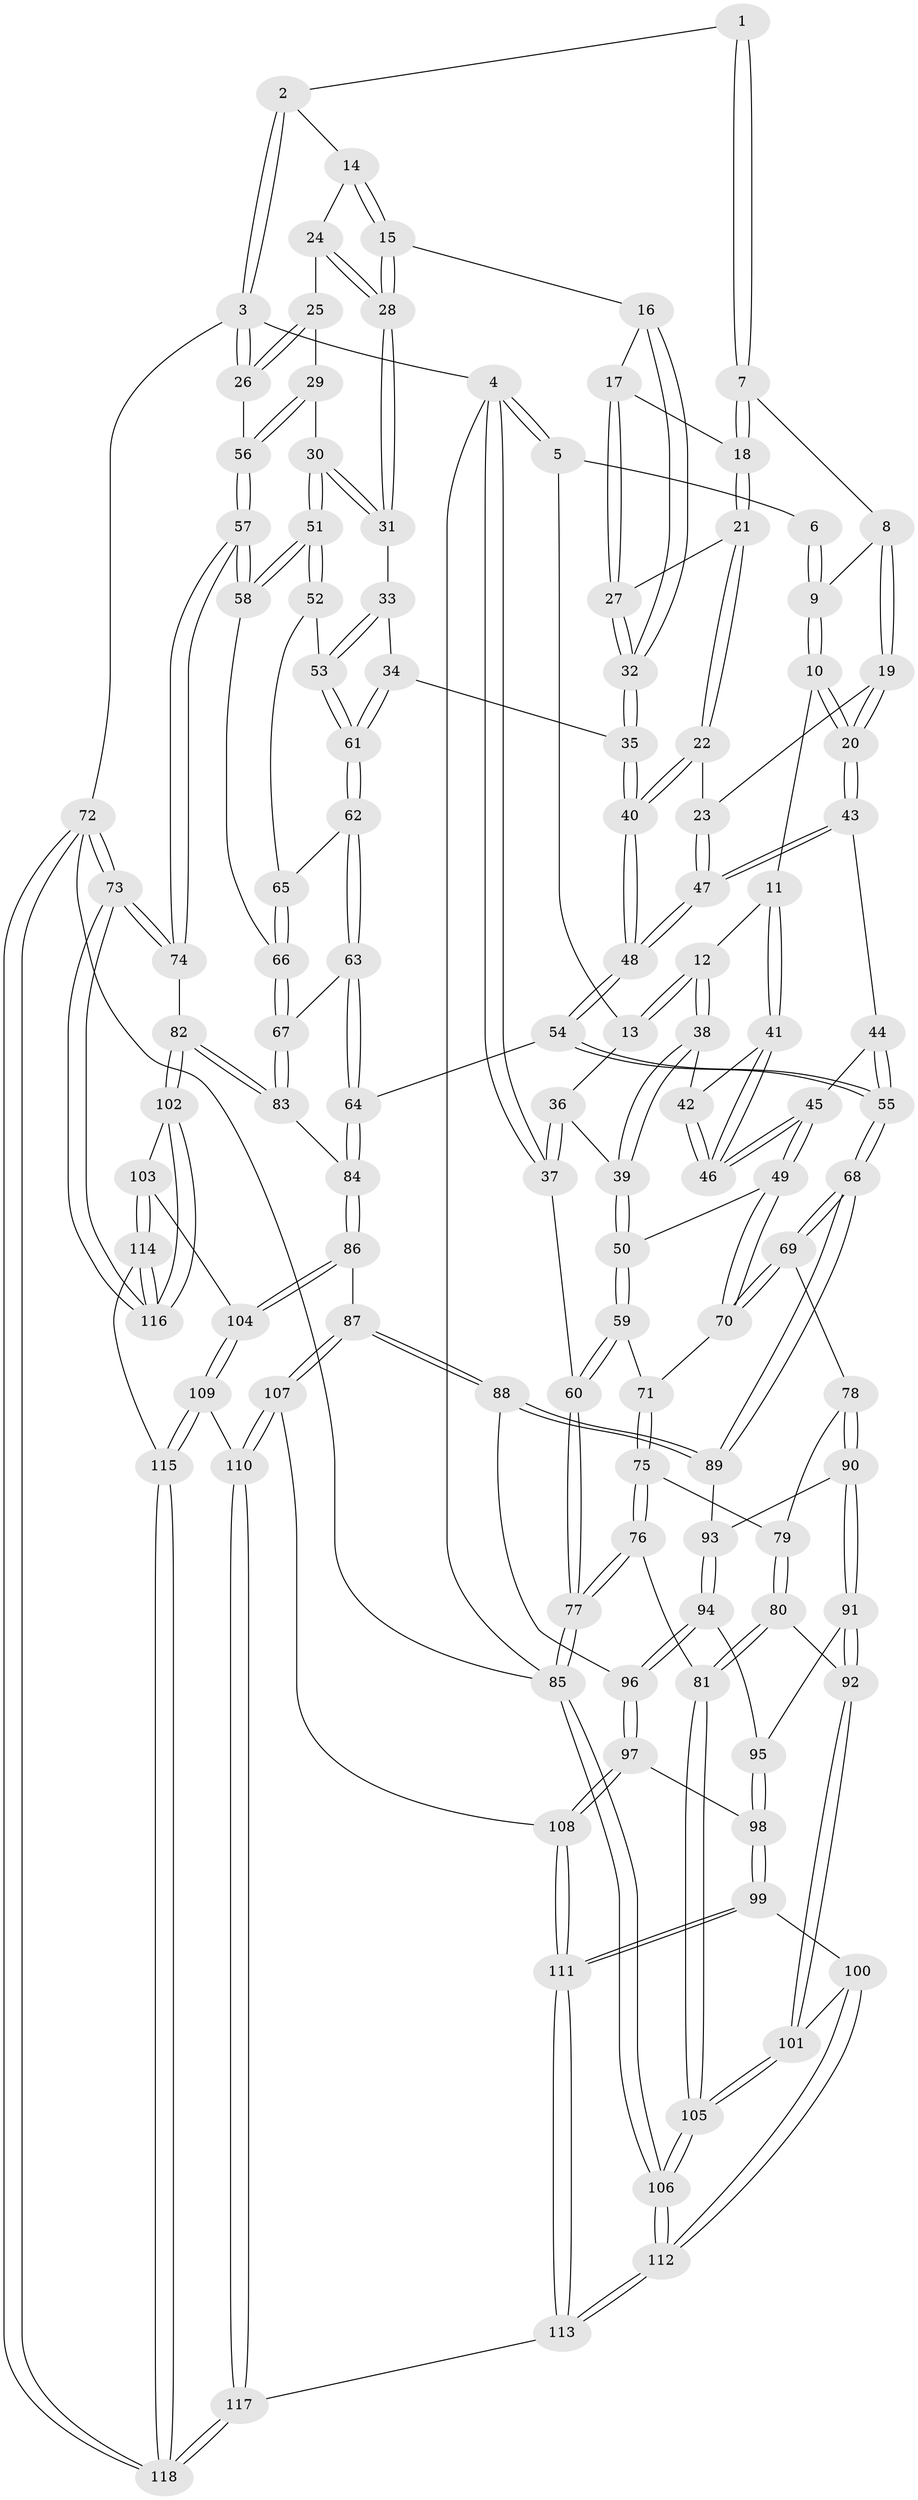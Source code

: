 // Generated by graph-tools (version 1.1) at 2025/11/02/27/25 16:11:55]
// undirected, 118 vertices, 292 edges
graph export_dot {
graph [start="1"]
  node [color=gray90,style=filled];
  1 [pos="+0.6812396596985055+0"];
  2 [pos="+0.7537103974032079+0"];
  3 [pos="+1+0"];
  4 [pos="+0+0"];
  5 [pos="+0.18564059925551282+0"];
  6 [pos="+0.38702358286451427+0"];
  7 [pos="+0.5394880995562533+0.15424346256256993"];
  8 [pos="+0.5173121777826527+0.15891620648131527"];
  9 [pos="+0.4440566609731556+0.1241996117424993"];
  10 [pos="+0.353654864054622+0.22277815856809616"];
  11 [pos="+0.32538131625885486+0.21616403977868803"];
  12 [pos="+0.19981549626370557+0.11673102950429518"];
  13 [pos="+0.19605767905222138+0.11073588976650209"];
  14 [pos="+0.7711844938521867+0.04088136835637998"];
  15 [pos="+0.6592889661922848+0.20258693131085448"];
  16 [pos="+0.6548534048753439+0.20698220145980065"];
  17 [pos="+0.609205905123949+0.19961438667338177"];
  18 [pos="+0.5573202030238351+0.17233803392750058"];
  19 [pos="+0.4669637745255283+0.25775368533448195"];
  20 [pos="+0.3977863022291585+0.26272116075788965"];
  21 [pos="+0.5420513306555197+0.2627520519685535"];
  22 [pos="+0.5054469254163612+0.2769196270405894"];
  23 [pos="+0.49506933288666544+0.27544548248454914"];
  24 [pos="+0.8183957459952718+0.13277259886003434"];
  25 [pos="+0.8253059905661013+0.13745569389108434"];
  26 [pos="+1+0.1872777969831909"];
  27 [pos="+0.5641687036796765+0.26562786701385394"];
  28 [pos="+0.7819750460401216+0.2725306445711261"];
  29 [pos="+0.9615369490630455+0.30151947167965754"];
  30 [pos="+0.9345192083442264+0.3146321599131526"];
  31 [pos="+0.7796176978098522+0.314211269188317"];
  32 [pos="+0.6561613796889463+0.33951497174443246"];
  33 [pos="+0.7774709275453039+0.31660280696292414"];
  34 [pos="+0.6907893345437411+0.3479265923440975"];
  35 [pos="+0.6578149119308537+0.34505064658225487"];
  36 [pos="+0.07020749992321294+0.20337082860709033"];
  37 [pos="+0+0.3321632090325161"];
  38 [pos="+0.1813399135450108+0.29804333163276975"];
  39 [pos="+0.1380333107344653+0.3564357446342289"];
  40 [pos="+0.601741983810218+0.3980199411852455"];
  41 [pos="+0.2978467438257075+0.28129348308491386"];
  42 [pos="+0.21077905847882+0.31104208394063004"];
  43 [pos="+0.3977301142014678+0.3392344860657997"];
  44 [pos="+0.389561192659513+0.35224052514681253"];
  45 [pos="+0.2903634871822686+0.43171052194885995"];
  46 [pos="+0.27799207424187855+0.3633082069963616"];
  47 [pos="+0.4858349614224929+0.3757206163802441"];
  48 [pos="+0.5594735162516709+0.46535436463398566"];
  49 [pos="+0.2815677076407382+0.45552441781870734"];
  50 [pos="+0.12209796349986449+0.3931005457405903"];
  51 [pos="+0.8677514817756652+0.4274335198094514"];
  52 [pos="+0.8285082319472953+0.4156294353833392"];
  53 [pos="+0.8185401049889185+0.4047059926243547"];
  54 [pos="+0.5408309788873427+0.5578117522083087"];
  55 [pos="+0.5099099977941085+0.5698707617064738"];
  56 [pos="+1+0.31616956837642596"];
  57 [pos="+1+0.5791163375087611"];
  58 [pos="+0.9355634486056144+0.5734150788778564"];
  59 [pos="+0+0.45554700363095474"];
  60 [pos="+0+0.45280687892934673"];
  61 [pos="+0.7389258315602237+0.4330368813317018"];
  62 [pos="+0.7478644137090023+0.4805528050463889"];
  63 [pos="+0.7471892676526729+0.4831493172741385"];
  64 [pos="+0.5974021268205624+0.5812664804764626"];
  65 [pos="+0.79930886279064+0.4512477776509881"];
  66 [pos="+0.9011824651462826+0.5860374711328742"];
  67 [pos="+0.8957533255496437+0.5884324874170571"];
  68 [pos="+0.5029327193912787+0.5735419045260918"];
  69 [pos="+0.39995413346248154+0.5672863219244567"];
  70 [pos="+0.29446864509001913+0.496883775947176"];
  71 [pos="+0.1707755502743111+0.587525203507417"];
  72 [pos="+1+1"];
  73 [pos="+1+1"];
  74 [pos="+1+0.6719094646293541"];
  75 [pos="+0.17075454220652594+0.6045712094078979"];
  76 [pos="+0+0.7254080457774288"];
  77 [pos="+0+0.6687910454806157"];
  78 [pos="+0.31359116981304047+0.6819768823278971"];
  79 [pos="+0.18354361872664426+0.6396469744775102"];
  80 [pos="+0.17295719735559928+0.7136249428894113"];
  81 [pos="+0.07614218990157924+0.7784722851194119"];
  82 [pos="+0.8290650369410669+0.7810383111415583"];
  83 [pos="+0.7850723595231008+0.6813703541402202"];
  84 [pos="+0.6983682539092109+0.6721347505248031"];
  85 [pos="+0+1"];
  86 [pos="+0.6478143854231999+0.7924542222003499"];
  87 [pos="+0.552592191388551+0.8277233957050019"];
  88 [pos="+0.489492211606113+0.7653426256534117"];
  89 [pos="+0.4959771107910721+0.6188332039065806"];
  90 [pos="+0.3117418596622234+0.6943212268003554"];
  91 [pos="+0.2824198148902493+0.7411223581843157"];
  92 [pos="+0.25871247956498405+0.7688015917723744"];
  93 [pos="+0.37414974025913733+0.7502476793176727"];
  94 [pos="+0.3759053632665004+0.7552997657877148"];
  95 [pos="+0.3365423359745702+0.7692638321935988"];
  96 [pos="+0.40694791249668605+0.8145847649071656"];
  97 [pos="+0.3924210366340724+0.8376258335836855"];
  98 [pos="+0.3823242053265978+0.8447677918490434"];
  99 [pos="+0.3815533975023631+0.8454190450197214"];
  100 [pos="+0.3570800743377232+0.854007969287163"];
  101 [pos="+0.25918859335703803+0.8284415705409944"];
  102 [pos="+0.8438056087953342+0.8598269044562016"];
  103 [pos="+0.7838265367700676+0.8731564980542"];
  104 [pos="+0.6905017155549297+0.8684337296266097"];
  105 [pos="+0.1461195190955765+0.9305390312566983"];
  106 [pos="+0.08657438947054169+1"];
  107 [pos="+0.5403902319712315+0.9058307624387896"];
  108 [pos="+0.5191721247565912+0.9166345550103719"];
  109 [pos="+0.6569076389736846+0.9333817273266248"];
  110 [pos="+0.5716179894004537+0.9260979710447158"];
  111 [pos="+0.4498007786096918+0.9981032311027125"];
  112 [pos="+0.27667798136358757+1"];
  113 [pos="+0.366353327493069+1"];
  114 [pos="+0.7263660985000103+0.9668490530254462"];
  115 [pos="+0.6817883358267104+0.9819086337364276"];
  116 [pos="+1+1"];
  117 [pos="+0.6038904250759571+1"];
  118 [pos="+0.6583722956278725+1"];
  1 -- 2;
  1 -- 7;
  1 -- 7;
  2 -- 3;
  2 -- 3;
  2 -- 14;
  3 -- 4;
  3 -- 26;
  3 -- 26;
  3 -- 72;
  4 -- 5;
  4 -- 5;
  4 -- 37;
  4 -- 37;
  4 -- 85;
  5 -- 6;
  5 -- 13;
  6 -- 9;
  6 -- 9;
  7 -- 8;
  7 -- 18;
  7 -- 18;
  8 -- 9;
  8 -- 19;
  8 -- 19;
  9 -- 10;
  9 -- 10;
  10 -- 11;
  10 -- 20;
  10 -- 20;
  11 -- 12;
  11 -- 41;
  11 -- 41;
  12 -- 13;
  12 -- 13;
  12 -- 38;
  12 -- 38;
  13 -- 36;
  14 -- 15;
  14 -- 15;
  14 -- 24;
  15 -- 16;
  15 -- 28;
  15 -- 28;
  16 -- 17;
  16 -- 32;
  16 -- 32;
  17 -- 18;
  17 -- 27;
  17 -- 27;
  18 -- 21;
  18 -- 21;
  19 -- 20;
  19 -- 20;
  19 -- 23;
  20 -- 43;
  20 -- 43;
  21 -- 22;
  21 -- 22;
  21 -- 27;
  22 -- 23;
  22 -- 40;
  22 -- 40;
  23 -- 47;
  23 -- 47;
  24 -- 25;
  24 -- 28;
  24 -- 28;
  25 -- 26;
  25 -- 26;
  25 -- 29;
  26 -- 56;
  27 -- 32;
  27 -- 32;
  28 -- 31;
  28 -- 31;
  29 -- 30;
  29 -- 56;
  29 -- 56;
  30 -- 31;
  30 -- 31;
  30 -- 51;
  30 -- 51;
  31 -- 33;
  32 -- 35;
  32 -- 35;
  33 -- 34;
  33 -- 53;
  33 -- 53;
  34 -- 35;
  34 -- 61;
  34 -- 61;
  35 -- 40;
  35 -- 40;
  36 -- 37;
  36 -- 37;
  36 -- 39;
  37 -- 60;
  38 -- 39;
  38 -- 39;
  38 -- 42;
  39 -- 50;
  39 -- 50;
  40 -- 48;
  40 -- 48;
  41 -- 42;
  41 -- 46;
  41 -- 46;
  42 -- 46;
  42 -- 46;
  43 -- 44;
  43 -- 47;
  43 -- 47;
  44 -- 45;
  44 -- 55;
  44 -- 55;
  45 -- 46;
  45 -- 46;
  45 -- 49;
  45 -- 49;
  47 -- 48;
  47 -- 48;
  48 -- 54;
  48 -- 54;
  49 -- 50;
  49 -- 70;
  49 -- 70;
  50 -- 59;
  50 -- 59;
  51 -- 52;
  51 -- 52;
  51 -- 58;
  51 -- 58;
  52 -- 53;
  52 -- 65;
  53 -- 61;
  53 -- 61;
  54 -- 55;
  54 -- 55;
  54 -- 64;
  55 -- 68;
  55 -- 68;
  56 -- 57;
  56 -- 57;
  57 -- 58;
  57 -- 58;
  57 -- 74;
  57 -- 74;
  58 -- 66;
  59 -- 60;
  59 -- 60;
  59 -- 71;
  60 -- 77;
  60 -- 77;
  61 -- 62;
  61 -- 62;
  62 -- 63;
  62 -- 63;
  62 -- 65;
  63 -- 64;
  63 -- 64;
  63 -- 67;
  64 -- 84;
  64 -- 84;
  65 -- 66;
  65 -- 66;
  66 -- 67;
  66 -- 67;
  67 -- 83;
  67 -- 83;
  68 -- 69;
  68 -- 69;
  68 -- 89;
  68 -- 89;
  69 -- 70;
  69 -- 70;
  69 -- 78;
  70 -- 71;
  71 -- 75;
  71 -- 75;
  72 -- 73;
  72 -- 73;
  72 -- 118;
  72 -- 118;
  72 -- 85;
  73 -- 74;
  73 -- 74;
  73 -- 116;
  73 -- 116;
  74 -- 82;
  75 -- 76;
  75 -- 76;
  75 -- 79;
  76 -- 77;
  76 -- 77;
  76 -- 81;
  77 -- 85;
  77 -- 85;
  78 -- 79;
  78 -- 90;
  78 -- 90;
  79 -- 80;
  79 -- 80;
  80 -- 81;
  80 -- 81;
  80 -- 92;
  81 -- 105;
  81 -- 105;
  82 -- 83;
  82 -- 83;
  82 -- 102;
  82 -- 102;
  83 -- 84;
  84 -- 86;
  84 -- 86;
  85 -- 106;
  85 -- 106;
  86 -- 87;
  86 -- 104;
  86 -- 104;
  87 -- 88;
  87 -- 88;
  87 -- 107;
  87 -- 107;
  88 -- 89;
  88 -- 89;
  88 -- 96;
  89 -- 93;
  90 -- 91;
  90 -- 91;
  90 -- 93;
  91 -- 92;
  91 -- 92;
  91 -- 95;
  92 -- 101;
  92 -- 101;
  93 -- 94;
  93 -- 94;
  94 -- 95;
  94 -- 96;
  94 -- 96;
  95 -- 98;
  95 -- 98;
  96 -- 97;
  96 -- 97;
  97 -- 98;
  97 -- 108;
  97 -- 108;
  98 -- 99;
  98 -- 99;
  99 -- 100;
  99 -- 111;
  99 -- 111;
  100 -- 101;
  100 -- 112;
  100 -- 112;
  101 -- 105;
  101 -- 105;
  102 -- 103;
  102 -- 116;
  102 -- 116;
  103 -- 104;
  103 -- 114;
  103 -- 114;
  104 -- 109;
  104 -- 109;
  105 -- 106;
  105 -- 106;
  106 -- 112;
  106 -- 112;
  107 -- 108;
  107 -- 110;
  107 -- 110;
  108 -- 111;
  108 -- 111;
  109 -- 110;
  109 -- 115;
  109 -- 115;
  110 -- 117;
  110 -- 117;
  111 -- 113;
  111 -- 113;
  112 -- 113;
  112 -- 113;
  113 -- 117;
  114 -- 115;
  114 -- 116;
  114 -- 116;
  115 -- 118;
  115 -- 118;
  117 -- 118;
  117 -- 118;
}
